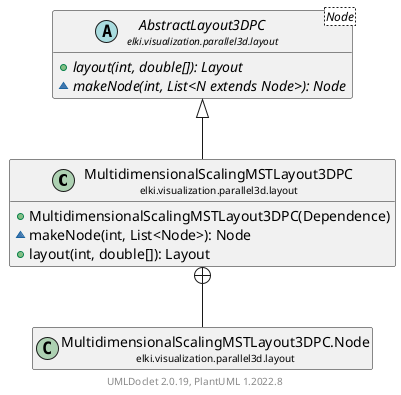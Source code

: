 @startuml
    remove .*\.(Instance|Par|Parameterizer|Factory)$
    set namespaceSeparator none
    hide empty fields
    hide empty methods

    class "<size:14>MultidimensionalScalingMSTLayout3DPC\n<size:10>elki.visualization.parallel3d.layout" as elki.visualization.parallel3d.layout.MultidimensionalScalingMSTLayout3DPC [[MultidimensionalScalingMSTLayout3DPC.html]] {
        +MultidimensionalScalingMSTLayout3DPC(Dependence)
        ~makeNode(int, List<Node>): Node
        +layout(int, double[]): Layout
    }

    abstract class "<size:14>AbstractLayout3DPC\n<size:10>elki.visualization.parallel3d.layout" as elki.visualization.parallel3d.layout.AbstractLayout3DPC<Node> [[AbstractLayout3DPC.html]] {
        {abstract} +layout(int, double[]): Layout
        {abstract} ~makeNode(int, List<N extends Node>): Node
    }
    class "<size:14>MultidimensionalScalingMSTLayout3DPC.Node\n<size:10>elki.visualization.parallel3d.layout" as elki.visualization.parallel3d.layout.MultidimensionalScalingMSTLayout3DPC.Node [[MultidimensionalScalingMSTLayout3DPC.Node.html]]
    class "<size:14>MultidimensionalScalingMSTLayout3DPC.Par\n<size:10>elki.visualization.parallel3d.layout" as elki.visualization.parallel3d.layout.MultidimensionalScalingMSTLayout3DPC.Par [[MultidimensionalScalingMSTLayout3DPC.Par.html]]

    elki.visualization.parallel3d.layout.AbstractLayout3DPC <|-- elki.visualization.parallel3d.layout.MultidimensionalScalingMSTLayout3DPC
    elki.visualization.parallel3d.layout.MultidimensionalScalingMSTLayout3DPC +-- elki.visualization.parallel3d.layout.MultidimensionalScalingMSTLayout3DPC.Node
    elki.visualization.parallel3d.layout.MultidimensionalScalingMSTLayout3DPC +-- elki.visualization.parallel3d.layout.MultidimensionalScalingMSTLayout3DPC.Par

    center footer UMLDoclet 2.0.19, PlantUML 1.2022.8
@enduml
